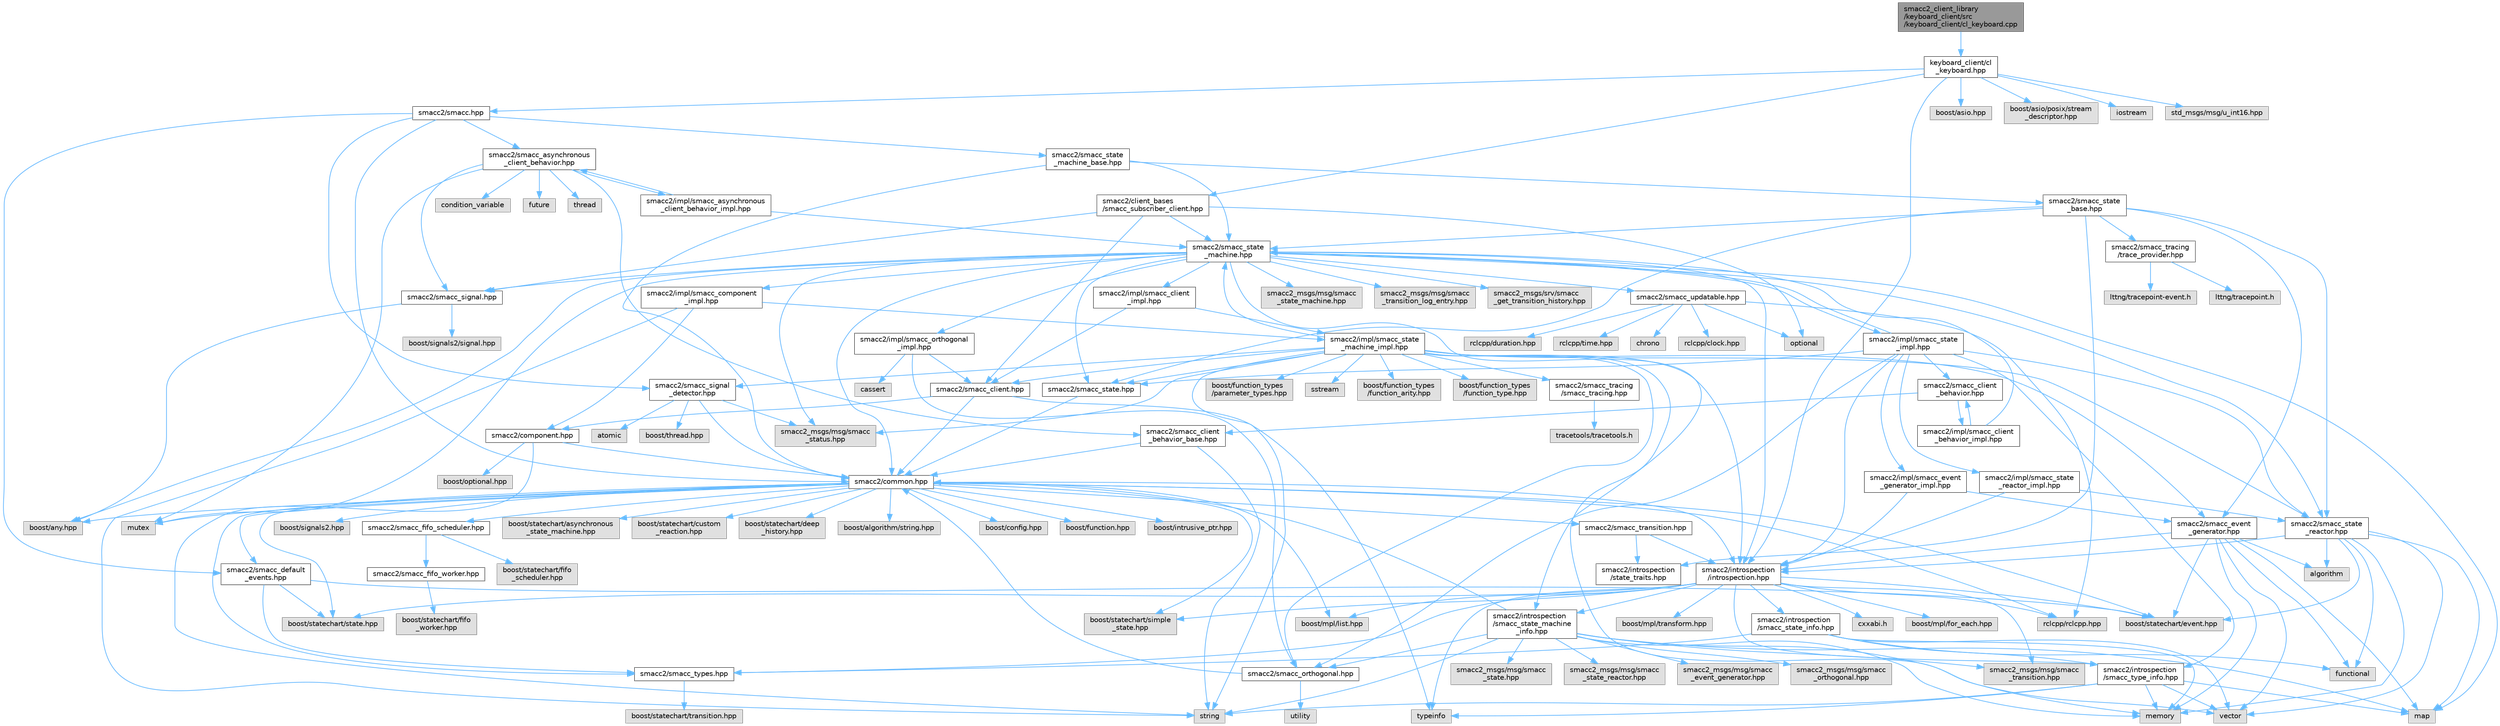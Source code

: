 digraph "smacc2_client_library/keyboard_client/src/keyboard_client/cl_keyboard.cpp"
{
 // LATEX_PDF_SIZE
  bgcolor="transparent";
  edge [fontname=Helvetica,fontsize=10,labelfontname=Helvetica,labelfontsize=10];
  node [fontname=Helvetica,fontsize=10,shape=box,height=0.2,width=0.4];
  Node1 [label="smacc2_client_library\l/keyboard_client/src\l/keyboard_client/cl_keyboard.cpp",height=0.2,width=0.4,color="gray40", fillcolor="grey60", style="filled", fontcolor="black",tooltip=" "];
  Node1 -> Node2 [color="steelblue1",style="solid"];
  Node2 [label="keyboard_client/cl\l_keyboard.hpp",height=0.2,width=0.4,color="grey40", fillcolor="white", style="filled",URL="$cl__keyboard_8hpp.html",tooltip=" "];
  Node2 -> Node3 [color="steelblue1",style="solid"];
  Node3 [label="smacc2/client_bases\l/smacc_subscriber_client.hpp",height=0.2,width=0.4,color="grey40", fillcolor="white", style="filled",URL="$smacc__subscriber__client_8hpp.html",tooltip=" "];
  Node3 -> Node4 [color="steelblue1",style="solid"];
  Node4 [label="optional",height=0.2,width=0.4,color="grey60", fillcolor="#E0E0E0", style="filled",tooltip=" "];
  Node3 -> Node5 [color="steelblue1",style="solid"];
  Node5 [label="smacc2/smacc_client.hpp",height=0.2,width=0.4,color="grey40", fillcolor="white", style="filled",URL="$smacc__client_8hpp.html",tooltip=" "];
  Node5 -> Node6 [color="steelblue1",style="solid"];
  Node6 [label="smacc2/common.hpp",height=0.2,width=0.4,color="grey40", fillcolor="white", style="filled",URL="$common_8hpp.html",tooltip=" "];
  Node6 -> Node7 [color="steelblue1",style="solid"];
  Node7 [label="boost/statechart/asynchronous\l_state_machine.hpp",height=0.2,width=0.4,color="grey60", fillcolor="#E0E0E0", style="filled",tooltip=" "];
  Node6 -> Node8 [color="steelblue1",style="solid"];
  Node8 [label="boost/statechart/custom\l_reaction.hpp",height=0.2,width=0.4,color="grey60", fillcolor="#E0E0E0", style="filled",tooltip=" "];
  Node6 -> Node9 [color="steelblue1",style="solid"];
  Node9 [label="boost/statechart/deep\l_history.hpp",height=0.2,width=0.4,color="grey60", fillcolor="#E0E0E0", style="filled",tooltip=" "];
  Node6 -> Node10 [color="steelblue1",style="solid"];
  Node10 [label="boost/statechart/event.hpp",height=0.2,width=0.4,color="grey60", fillcolor="#E0E0E0", style="filled",tooltip=" "];
  Node6 -> Node11 [color="steelblue1",style="solid"];
  Node11 [label="boost/statechart/simple\l_state.hpp",height=0.2,width=0.4,color="grey60", fillcolor="#E0E0E0", style="filled",tooltip=" "];
  Node6 -> Node12 [color="steelblue1",style="solid"];
  Node12 [label="boost/statechart/state.hpp",height=0.2,width=0.4,color="grey60", fillcolor="#E0E0E0", style="filled",tooltip=" "];
  Node6 -> Node13 [color="steelblue1",style="solid"];
  Node13 [label="boost/algorithm/string.hpp",height=0.2,width=0.4,color="grey60", fillcolor="#E0E0E0", style="filled",tooltip=" "];
  Node6 -> Node14 [color="steelblue1",style="solid"];
  Node14 [label="boost/any.hpp",height=0.2,width=0.4,color="grey60", fillcolor="#E0E0E0", style="filled",tooltip=" "];
  Node6 -> Node15 [color="steelblue1",style="solid"];
  Node15 [label="boost/config.hpp",height=0.2,width=0.4,color="grey60", fillcolor="#E0E0E0", style="filled",tooltip=" "];
  Node6 -> Node16 [color="steelblue1",style="solid"];
  Node16 [label="boost/function.hpp",height=0.2,width=0.4,color="grey60", fillcolor="#E0E0E0", style="filled",tooltip=" "];
  Node6 -> Node17 [color="steelblue1",style="solid"];
  Node17 [label="boost/intrusive_ptr.hpp",height=0.2,width=0.4,color="grey60", fillcolor="#E0E0E0", style="filled",tooltip=" "];
  Node6 -> Node18 [color="steelblue1",style="solid"];
  Node18 [label="boost/mpl/list.hpp",height=0.2,width=0.4,color="grey60", fillcolor="#E0E0E0", style="filled",tooltip=" "];
  Node6 -> Node19 [color="steelblue1",style="solid"];
  Node19 [label="boost/signals2.hpp",height=0.2,width=0.4,color="grey60", fillcolor="#E0E0E0", style="filled",tooltip=" "];
  Node6 -> Node20 [color="steelblue1",style="solid"];
  Node20 [label="mutex",height=0.2,width=0.4,color="grey60", fillcolor="#E0E0E0", style="filled",tooltip=" "];
  Node6 -> Node21 [color="steelblue1",style="solid"];
  Node21 [label="rclcpp/rclcpp.hpp",height=0.2,width=0.4,color="grey60", fillcolor="#E0E0E0", style="filled",tooltip=" "];
  Node6 -> Node22 [color="steelblue1",style="solid"];
  Node22 [label="smacc2/introspection\l/introspection.hpp",height=0.2,width=0.4,color="grey40", fillcolor="white", style="filled",URL="$introspection_8hpp.html",tooltip=" "];
  Node22 -> Node10 [color="steelblue1",style="solid"];
  Node22 -> Node11 [color="steelblue1",style="solid"];
  Node22 -> Node12 [color="steelblue1",style="solid"];
  Node22 -> Node23 [color="steelblue1",style="solid"];
  Node23 [label="boost/mpl/for_each.hpp",height=0.2,width=0.4,color="grey60", fillcolor="#E0E0E0", style="filled",tooltip=" "];
  Node22 -> Node18 [color="steelblue1",style="solid"];
  Node22 -> Node24 [color="steelblue1",style="solid"];
  Node24 [label="boost/mpl/transform.hpp",height=0.2,width=0.4,color="grey60", fillcolor="#E0E0E0", style="filled",tooltip=" "];
  Node22 -> Node21 [color="steelblue1",style="solid"];
  Node22 -> Node25 [color="steelblue1",style="solid"];
  Node25 [label="typeinfo",height=0.2,width=0.4,color="grey60", fillcolor="#E0E0E0", style="filled",tooltip=" "];
  Node22 -> Node26 [color="steelblue1",style="solid"];
  Node26 [label="smacc2/introspection\l/smacc_state_info.hpp",height=0.2,width=0.4,color="grey40", fillcolor="white", style="filled",URL="$smacc__state__info_8hpp.html",tooltip=" "];
  Node26 -> Node27 [color="steelblue1",style="solid"];
  Node27 [label="functional",height=0.2,width=0.4,color="grey60", fillcolor="#E0E0E0", style="filled",tooltip=" "];
  Node26 -> Node28 [color="steelblue1",style="solid"];
  Node28 [label="memory",height=0.2,width=0.4,color="grey60", fillcolor="#E0E0E0", style="filled",tooltip=" "];
  Node26 -> Node29 [color="steelblue1",style="solid"];
  Node29 [label="smacc2/introspection\l/smacc_type_info.hpp",height=0.2,width=0.4,color="grey40", fillcolor="white", style="filled",URL="$smacc__type__info_8hpp.html",tooltip=" "];
  Node29 -> Node30 [color="steelblue1",style="solid"];
  Node30 [label="map",height=0.2,width=0.4,color="grey60", fillcolor="#E0E0E0", style="filled",tooltip=" "];
  Node29 -> Node28 [color="steelblue1",style="solid"];
  Node29 -> Node31 [color="steelblue1",style="solid"];
  Node31 [label="string",height=0.2,width=0.4,color="grey60", fillcolor="#E0E0E0", style="filled",tooltip=" "];
  Node29 -> Node25 [color="steelblue1",style="solid"];
  Node29 -> Node32 [color="steelblue1",style="solid"];
  Node32 [label="vector",height=0.2,width=0.4,color="grey60", fillcolor="#E0E0E0", style="filled",tooltip=" "];
  Node26 -> Node33 [color="steelblue1",style="solid"];
  Node33 [label="smacc2/smacc_types.hpp",height=0.2,width=0.4,color="grey40", fillcolor="white", style="filled",URL="$smacc__types_8hpp.html",tooltip=" "];
  Node33 -> Node34 [color="steelblue1",style="solid"];
  Node34 [label="boost/statechart/transition.hpp",height=0.2,width=0.4,color="grey60", fillcolor="#E0E0E0", style="filled",tooltip=" "];
  Node26 -> Node32 [color="steelblue1",style="solid"];
  Node22 -> Node29 [color="steelblue1",style="solid"];
  Node22 -> Node33 [color="steelblue1",style="solid"];
  Node22 -> Node35 [color="steelblue1",style="solid"];
  Node35 [label="cxxabi.h",height=0.2,width=0.4,color="grey60", fillcolor="#E0E0E0", style="filled",tooltip=" "];
  Node22 -> Node36 [color="steelblue1",style="solid"];
  Node36 [label="smacc2_msgs/msg/smacc\l_transition.hpp",height=0.2,width=0.4,color="grey60", fillcolor="#E0E0E0", style="filled",tooltip=" "];
  Node22 -> Node37 [color="steelblue1",style="solid"];
  Node37 [label="smacc2/introspection\l/smacc_state_machine\l_info.hpp",height=0.2,width=0.4,color="grey40", fillcolor="white", style="filled",URL="$smacc__state__machine__info_8hpp.html",tooltip=" "];
  Node37 -> Node30 [color="steelblue1",style="solid"];
  Node37 -> Node28 [color="steelblue1",style="solid"];
  Node37 -> Node31 [color="steelblue1",style="solid"];
  Node37 -> Node32 [color="steelblue1",style="solid"];
  Node37 -> Node6 [color="steelblue1",style="solid"];
  Node37 -> Node38 [color="steelblue1",style="solid"];
  Node38 [label="smacc2/smacc_orthogonal.hpp",height=0.2,width=0.4,color="grey40", fillcolor="white", style="filled",URL="$smacc__orthogonal_8hpp.html",tooltip=" "];
  Node38 -> Node6 [color="steelblue1",style="solid"];
  Node38 -> Node39 [color="steelblue1",style="solid"];
  Node39 [label="utility",height=0.2,width=0.4,color="grey60", fillcolor="#E0E0E0", style="filled",tooltip=" "];
  Node37 -> Node40 [color="steelblue1",style="solid"];
  Node40 [label="smacc2_msgs/msg/smacc\l_event_generator.hpp",height=0.2,width=0.4,color="grey60", fillcolor="#E0E0E0", style="filled",tooltip=" "];
  Node37 -> Node41 [color="steelblue1",style="solid"];
  Node41 [label="smacc2_msgs/msg/smacc\l_orthogonal.hpp",height=0.2,width=0.4,color="grey60", fillcolor="#E0E0E0", style="filled",tooltip=" "];
  Node37 -> Node42 [color="steelblue1",style="solid"];
  Node42 [label="smacc2_msgs/msg/smacc\l_state.hpp",height=0.2,width=0.4,color="grey60", fillcolor="#E0E0E0", style="filled",tooltip=" "];
  Node37 -> Node43 [color="steelblue1",style="solid"];
  Node43 [label="smacc2_msgs/msg/smacc\l_state_reactor.hpp",height=0.2,width=0.4,color="grey60", fillcolor="#E0E0E0", style="filled",tooltip=" "];
  Node37 -> Node36 [color="steelblue1",style="solid"];
  Node6 -> Node44 [color="steelblue1",style="solid"];
  Node44 [label="smacc2/smacc_fifo_scheduler.hpp",height=0.2,width=0.4,color="grey40", fillcolor="white", style="filled",URL="$smacc__fifo__scheduler_8hpp.html",tooltip=" "];
  Node44 -> Node45 [color="steelblue1",style="solid"];
  Node45 [label="boost/statechart/fifo\l_scheduler.hpp",height=0.2,width=0.4,color="grey60", fillcolor="#E0E0E0", style="filled",tooltip=" "];
  Node44 -> Node46 [color="steelblue1",style="solid"];
  Node46 [label="smacc2/smacc_fifo_worker.hpp",height=0.2,width=0.4,color="grey40", fillcolor="white", style="filled",URL="$smacc__fifo__worker_8hpp.html",tooltip=" "];
  Node46 -> Node47 [color="steelblue1",style="solid"];
  Node47 [label="boost/statechart/fifo\l_worker.hpp",height=0.2,width=0.4,color="grey60", fillcolor="#E0E0E0", style="filled",tooltip=" "];
  Node6 -> Node33 [color="steelblue1",style="solid"];
  Node6 -> Node48 [color="steelblue1",style="solid"];
  Node48 [label="smacc2/smacc_default\l_events.hpp",height=0.2,width=0.4,color="grey40", fillcolor="white", style="filled",URL="$smacc__default__events_8hpp.html",tooltip=" "];
  Node48 -> Node33 [color="steelblue1",style="solid"];
  Node48 -> Node10 [color="steelblue1",style="solid"];
  Node48 -> Node12 [color="steelblue1",style="solid"];
  Node6 -> Node49 [color="steelblue1",style="solid"];
  Node49 [label="smacc2/smacc_transition.hpp",height=0.2,width=0.4,color="grey40", fillcolor="white", style="filled",URL="$smacc__transition_8hpp.html",tooltip=" "];
  Node49 -> Node22 [color="steelblue1",style="solid"];
  Node49 -> Node50 [color="steelblue1",style="solid"];
  Node50 [label="smacc2/introspection\l/state_traits.hpp",height=0.2,width=0.4,color="grey40", fillcolor="white", style="filled",URL="$state__traits_8hpp.html",tooltip=" "];
  Node5 -> Node51 [color="steelblue1",style="solid"];
  Node51 [label="smacc2/component.hpp",height=0.2,width=0.4,color="grey40", fillcolor="white", style="filled",URL="$component_8hpp.html",tooltip=" "];
  Node51 -> Node31 [color="steelblue1",style="solid"];
  Node51 -> Node52 [color="steelblue1",style="solid"];
  Node52 [label="boost/optional.hpp",height=0.2,width=0.4,color="grey60", fillcolor="#E0E0E0", style="filled",tooltip=" "];
  Node51 -> Node6 [color="steelblue1",style="solid"];
  Node5 -> Node25 [color="steelblue1",style="solid"];
  Node3 -> Node53 [color="steelblue1",style="solid"];
  Node53 [label="smacc2/smacc_signal.hpp",height=0.2,width=0.4,color="grey40", fillcolor="white", style="filled",URL="$smacc__signal_8hpp.html",tooltip=" "];
  Node53 -> Node14 [color="steelblue1",style="solid"];
  Node53 -> Node54 [color="steelblue1",style="solid"];
  Node54 [label="boost/signals2/signal.hpp",height=0.2,width=0.4,color="grey60", fillcolor="#E0E0E0", style="filled",tooltip=" "];
  Node3 -> Node55 [color="steelblue1",style="solid"];
  Node55 [label="smacc2/smacc_state\l_machine.hpp",height=0.2,width=0.4,color="grey40", fillcolor="white", style="filled",URL="$smacc__state__machine_8hpp.html",tooltip=" "];
  Node55 -> Node14 [color="steelblue1",style="solid"];
  Node55 -> Node30 [color="steelblue1",style="solid"];
  Node55 -> Node20 [color="steelblue1",style="solid"];
  Node55 -> Node6 [color="steelblue1",style="solid"];
  Node55 -> Node22 [color="steelblue1",style="solid"];
  Node55 -> Node37 [color="steelblue1",style="solid"];
  Node55 -> Node53 [color="steelblue1",style="solid"];
  Node55 -> Node56 [color="steelblue1",style="solid"];
  Node56 [label="smacc2/smacc_updatable.hpp",height=0.2,width=0.4,color="grey40", fillcolor="white", style="filled",URL="$smacc__updatable_8hpp.html",tooltip=" "];
  Node56 -> Node57 [color="steelblue1",style="solid"];
  Node57 [label="chrono",height=0.2,width=0.4,color="grey60", fillcolor="#E0E0E0", style="filled",tooltip=" "];
  Node56 -> Node4 [color="steelblue1",style="solid"];
  Node56 -> Node58 [color="steelblue1",style="solid"];
  Node58 [label="rclcpp/clock.hpp",height=0.2,width=0.4,color="grey60", fillcolor="#E0E0E0", style="filled",tooltip=" "];
  Node56 -> Node59 [color="steelblue1",style="solid"];
  Node59 [label="rclcpp/duration.hpp",height=0.2,width=0.4,color="grey60", fillcolor="#E0E0E0", style="filled",tooltip=" "];
  Node56 -> Node21 [color="steelblue1",style="solid"];
  Node56 -> Node60 [color="steelblue1",style="solid"];
  Node60 [label="rclcpp/time.hpp",height=0.2,width=0.4,color="grey60", fillcolor="#E0E0E0", style="filled",tooltip=" "];
  Node55 -> Node61 [color="steelblue1",style="solid"];
  Node61 [label="smacc2_msgs/msg/smacc\l_state_machine.hpp",height=0.2,width=0.4,color="grey60", fillcolor="#E0E0E0", style="filled",tooltip=" "];
  Node55 -> Node62 [color="steelblue1",style="solid"];
  Node62 [label="smacc2_msgs/msg/smacc\l_status.hpp",height=0.2,width=0.4,color="grey60", fillcolor="#E0E0E0", style="filled",tooltip=" "];
  Node55 -> Node63 [color="steelblue1",style="solid"];
  Node63 [label="smacc2_msgs/msg/smacc\l_transition_log_entry.hpp",height=0.2,width=0.4,color="grey60", fillcolor="#E0E0E0", style="filled",tooltip=" "];
  Node55 -> Node64 [color="steelblue1",style="solid"];
  Node64 [label="smacc2_msgs/srv/smacc\l_get_transition_history.hpp",height=0.2,width=0.4,color="grey60", fillcolor="#E0E0E0", style="filled",tooltip=" "];
  Node55 -> Node65 [color="steelblue1",style="solid"];
  Node65 [label="smacc2/smacc_state.hpp",height=0.2,width=0.4,color="grey40", fillcolor="white", style="filled",URL="$smacc__state_8hpp.html",tooltip=" "];
  Node65 -> Node6 [color="steelblue1",style="solid"];
  Node55 -> Node66 [color="steelblue1",style="solid"];
  Node66 [label="smacc2/smacc_state\l_reactor.hpp",height=0.2,width=0.4,color="grey40", fillcolor="white", style="filled",URL="$smacc__state__reactor_8hpp.html",tooltip=" "];
  Node66 -> Node67 [color="steelblue1",style="solid"];
  Node67 [label="algorithm",height=0.2,width=0.4,color="grey60", fillcolor="#E0E0E0", style="filled",tooltip=" "];
  Node66 -> Node10 [color="steelblue1",style="solid"];
  Node66 -> Node27 [color="steelblue1",style="solid"];
  Node66 -> Node30 [color="steelblue1",style="solid"];
  Node66 -> Node28 [color="steelblue1",style="solid"];
  Node66 -> Node22 [color="steelblue1",style="solid"];
  Node66 -> Node32 [color="steelblue1",style="solid"];
  Node55 -> Node68 [color="steelblue1",style="solid"];
  Node68 [label="smacc2/impl/smacc_client\l_impl.hpp",height=0.2,width=0.4,color="grey40", fillcolor="white", style="filled",URL="$smacc__client__impl_8hpp.html",tooltip=" "];
  Node68 -> Node69 [color="steelblue1",style="solid"];
  Node69 [label="smacc2/impl/smacc_state\l_machine_impl.hpp",height=0.2,width=0.4,color="grey40", fillcolor="white", style="filled",URL="$smacc__state__machine__impl_8hpp.html",tooltip=" "];
  Node69 -> Node28 [color="steelblue1",style="solid"];
  Node69 -> Node70 [color="steelblue1",style="solid"];
  Node70 [label="sstream",height=0.2,width=0.4,color="grey60", fillcolor="#E0E0E0", style="filled",tooltip=" "];
  Node69 -> Node31 [color="steelblue1",style="solid"];
  Node69 -> Node22 [color="steelblue1",style="solid"];
  Node69 -> Node5 [color="steelblue1",style="solid"];
  Node69 -> Node71 [color="steelblue1",style="solid"];
  Node71 [label="smacc2/smacc_event\l_generator.hpp",height=0.2,width=0.4,color="grey40", fillcolor="white", style="filled",URL="$smacc__event__generator_8hpp.html",tooltip=" "];
  Node71 -> Node67 [color="steelblue1",style="solid"];
  Node71 -> Node10 [color="steelblue1",style="solid"];
  Node71 -> Node27 [color="steelblue1",style="solid"];
  Node71 -> Node30 [color="steelblue1",style="solid"];
  Node71 -> Node28 [color="steelblue1",style="solid"];
  Node71 -> Node22 [color="steelblue1",style="solid"];
  Node71 -> Node32 [color="steelblue1",style="solid"];
  Node69 -> Node38 [color="steelblue1",style="solid"];
  Node69 -> Node72 [color="steelblue1",style="solid"];
  Node72 [label="smacc2/smacc_signal\l_detector.hpp",height=0.2,width=0.4,color="grey40", fillcolor="white", style="filled",URL="$smacc__signal__detector_8hpp.html",tooltip=" "];
  Node72 -> Node73 [color="steelblue1",style="solid"];
  Node73 [label="atomic",height=0.2,width=0.4,color="grey60", fillcolor="#E0E0E0", style="filled",tooltip=" "];
  Node72 -> Node74 [color="steelblue1",style="solid"];
  Node74 [label="boost/thread.hpp",height=0.2,width=0.4,color="grey60", fillcolor="#E0E0E0", style="filled",tooltip=" "];
  Node72 -> Node6 [color="steelblue1",style="solid"];
  Node72 -> Node62 [color="steelblue1",style="solid"];
  Node69 -> Node65 [color="steelblue1",style="solid"];
  Node69 -> Node55 [color="steelblue1",style="solid"];
  Node69 -> Node66 [color="steelblue1",style="solid"];
  Node69 -> Node75 [color="steelblue1",style="solid"];
  Node75 [label="boost/function_types\l/function_arity.hpp",height=0.2,width=0.4,color="grey60", fillcolor="#E0E0E0", style="filled",tooltip=" "];
  Node69 -> Node76 [color="steelblue1",style="solid"];
  Node76 [label="boost/function_types\l/function_type.hpp",height=0.2,width=0.4,color="grey60", fillcolor="#E0E0E0", style="filled",tooltip=" "];
  Node69 -> Node77 [color="steelblue1",style="solid"];
  Node77 [label="boost/function_types\l/parameter_types.hpp",height=0.2,width=0.4,color="grey60", fillcolor="#E0E0E0", style="filled",tooltip=" "];
  Node69 -> Node78 [color="steelblue1",style="solid"];
  Node78 [label="smacc2/smacc_tracing\l/smacc_tracing.hpp",height=0.2,width=0.4,color="grey40", fillcolor="white", style="filled",URL="$smacc__tracing_8hpp.html",tooltip=" "];
  Node78 -> Node79 [color="steelblue1",style="solid"];
  Node79 [label="tracetools/tracetools.h",height=0.2,width=0.4,color="grey60", fillcolor="#E0E0E0", style="filled",tooltip=" "];
  Node69 -> Node62 [color="steelblue1",style="solid"];
  Node68 -> Node5 [color="steelblue1",style="solid"];
  Node55 -> Node80 [color="steelblue1",style="solid"];
  Node80 [label="smacc2/impl/smacc_component\l_impl.hpp",height=0.2,width=0.4,color="grey40", fillcolor="white", style="filled",URL="$smacc__component__impl_8hpp.html",tooltip=" "];
  Node80 -> Node31 [color="steelblue1",style="solid"];
  Node80 -> Node51 [color="steelblue1",style="solid"];
  Node80 -> Node69 [color="steelblue1",style="solid"];
  Node55 -> Node81 [color="steelblue1",style="solid"];
  Node81 [label="smacc2/impl/smacc_orthogonal\l_impl.hpp",height=0.2,width=0.4,color="grey40", fillcolor="white", style="filled",URL="$smacc__orthogonal__impl_8hpp.html",tooltip=" "];
  Node81 -> Node82 [color="steelblue1",style="solid"];
  Node82 [label="cassert",height=0.2,width=0.4,color="grey60", fillcolor="#E0E0E0", style="filled",tooltip=" "];
  Node81 -> Node5 [color="steelblue1",style="solid"];
  Node81 -> Node38 [color="steelblue1",style="solid"];
  Node55 -> Node83 [color="steelblue1",style="solid"];
  Node83 [label="smacc2/impl/smacc_state\l_impl.hpp",height=0.2,width=0.4,color="grey40", fillcolor="white", style="filled",URL="$smacc__state__impl_8hpp.html",tooltip=" "];
  Node83 -> Node22 [color="steelblue1",style="solid"];
  Node83 -> Node84 [color="steelblue1",style="solid"];
  Node84 [label="smacc2/smacc_client\l_behavior.hpp",height=0.2,width=0.4,color="grey40", fillcolor="white", style="filled",URL="$smacc__client__behavior_8hpp.html",tooltip=" "];
  Node84 -> Node85 [color="steelblue1",style="solid"];
  Node85 [label="smacc2/smacc_client\l_behavior_base.hpp",height=0.2,width=0.4,color="grey40", fillcolor="white", style="filled",URL="$smacc__client__behavior__base_8hpp.html",tooltip=" "];
  Node85 -> Node31 [color="steelblue1",style="solid"];
  Node85 -> Node6 [color="steelblue1",style="solid"];
  Node84 -> Node86 [color="steelblue1",style="solid"];
  Node86 [label="smacc2/impl/smacc_client\l_behavior_impl.hpp",height=0.2,width=0.4,color="grey40", fillcolor="white", style="filled",URL="$smacc__client__behavior__impl_8hpp.html",tooltip=" "];
  Node86 -> Node84 [color="steelblue1",style="solid"];
  Node86 -> Node55 [color="steelblue1",style="solid"];
  Node83 -> Node38 [color="steelblue1",style="solid"];
  Node83 -> Node65 [color="steelblue1",style="solid"];
  Node83 -> Node66 [color="steelblue1",style="solid"];
  Node83 -> Node29 [color="steelblue1",style="solid"];
  Node83 -> Node55 [color="steelblue1",style="solid"];
  Node83 -> Node87 [color="steelblue1",style="solid"];
  Node87 [label="smacc2/impl/smacc_event\l_generator_impl.hpp",height=0.2,width=0.4,color="grey40", fillcolor="white", style="filled",URL="$smacc__event__generator__impl_8hpp.html",tooltip=" "];
  Node87 -> Node22 [color="steelblue1",style="solid"];
  Node87 -> Node71 [color="steelblue1",style="solid"];
  Node83 -> Node88 [color="steelblue1",style="solid"];
  Node88 [label="smacc2/impl/smacc_state\l_reactor_impl.hpp",height=0.2,width=0.4,color="grey40", fillcolor="white", style="filled",URL="$smacc__state__reactor__impl_8hpp.html",tooltip=" "];
  Node88 -> Node22 [color="steelblue1",style="solid"];
  Node88 -> Node66 [color="steelblue1",style="solid"];
  Node2 -> Node22 [color="steelblue1",style="solid"];
  Node2 -> Node89 [color="steelblue1",style="solid"];
  Node89 [label="smacc2/smacc.hpp",height=0.2,width=0.4,color="grey40", fillcolor="white", style="filled",URL="$smacc_8hpp.html",tooltip=" "];
  Node89 -> Node6 [color="steelblue1",style="solid"];
  Node89 -> Node90 [color="steelblue1",style="solid"];
  Node90 [label="smacc2/smacc_asynchronous\l_client_behavior.hpp",height=0.2,width=0.4,color="grey40", fillcolor="white", style="filled",URL="$smacc__asynchronous__client__behavior_8hpp.html",tooltip=" "];
  Node90 -> Node91 [color="steelblue1",style="solid"];
  Node91 [label="condition_variable",height=0.2,width=0.4,color="grey60", fillcolor="#E0E0E0", style="filled",tooltip=" "];
  Node90 -> Node92 [color="steelblue1",style="solid"];
  Node92 [label="future",height=0.2,width=0.4,color="grey60", fillcolor="#E0E0E0", style="filled",tooltip=" "];
  Node90 -> Node20 [color="steelblue1",style="solid"];
  Node90 -> Node85 [color="steelblue1",style="solid"];
  Node90 -> Node53 [color="steelblue1",style="solid"];
  Node90 -> Node93 [color="steelblue1",style="solid"];
  Node93 [label="thread",height=0.2,width=0.4,color="grey60", fillcolor="#E0E0E0", style="filled",tooltip=" "];
  Node90 -> Node94 [color="steelblue1",style="solid"];
  Node94 [label="smacc2/impl/smacc_asynchronous\l_client_behavior_impl.hpp",height=0.2,width=0.4,color="grey40", fillcolor="white", style="filled",URL="$smacc__asynchronous__client__behavior__impl_8hpp.html",tooltip=" "];
  Node94 -> Node90 [color="steelblue1",style="solid"];
  Node94 -> Node55 [color="steelblue1",style="solid"];
  Node89 -> Node48 [color="steelblue1",style="solid"];
  Node89 -> Node72 [color="steelblue1",style="solid"];
  Node89 -> Node95 [color="steelblue1",style="solid"];
  Node95 [label="smacc2/smacc_state\l_machine_base.hpp",height=0.2,width=0.4,color="grey40", fillcolor="white", style="filled",URL="$smacc__state__machine__base_8hpp.html",tooltip=" "];
  Node95 -> Node6 [color="steelblue1",style="solid"];
  Node95 -> Node96 [color="steelblue1",style="solid"];
  Node96 [label="smacc2/smacc_state\l_base.hpp",height=0.2,width=0.4,color="grey40", fillcolor="white", style="filled",URL="$smacc__state__base_8hpp.html",tooltip=" "];
  Node96 -> Node50 [color="steelblue1",style="solid"];
  Node96 -> Node71 [color="steelblue1",style="solid"];
  Node96 -> Node65 [color="steelblue1",style="solid"];
  Node96 -> Node55 [color="steelblue1",style="solid"];
  Node96 -> Node66 [color="steelblue1",style="solid"];
  Node96 -> Node97 [color="steelblue1",style="solid"];
  Node97 [label="smacc2/smacc_tracing\l/trace_provider.hpp",height=0.2,width=0.4,color="grey40", fillcolor="white", style="filled",URL="$trace__provider_8hpp.html",tooltip=" "];
  Node97 -> Node98 [color="steelblue1",style="solid"];
  Node98 [label="lttng/tracepoint.h",height=0.2,width=0.4,color="grey60", fillcolor="#E0E0E0", style="filled",tooltip=" "];
  Node97 -> Node99 [color="steelblue1",style="solid"];
  Node99 [label="lttng/tracepoint-event.h",height=0.2,width=0.4,color="grey60", fillcolor="#E0E0E0", style="filled",tooltip=" "];
  Node95 -> Node55 [color="steelblue1",style="solid"];
  Node2 -> Node100 [color="steelblue1",style="solid"];
  Node100 [label="boost/asio.hpp",height=0.2,width=0.4,color="grey60", fillcolor="#E0E0E0", style="filled",tooltip=" "];
  Node2 -> Node101 [color="steelblue1",style="solid"];
  Node101 [label="boost/asio/posix/stream\l_descriptor.hpp",height=0.2,width=0.4,color="grey60", fillcolor="#E0E0E0", style="filled",tooltip=" "];
  Node2 -> Node102 [color="steelblue1",style="solid"];
  Node102 [label="iostream",height=0.2,width=0.4,color="grey60", fillcolor="#E0E0E0", style="filled",tooltip=" "];
  Node2 -> Node103 [color="steelblue1",style="solid"];
  Node103 [label="std_msgs/msg/u_int16.hpp",height=0.2,width=0.4,color="grey60", fillcolor="#E0E0E0", style="filled",tooltip=" "];
}
